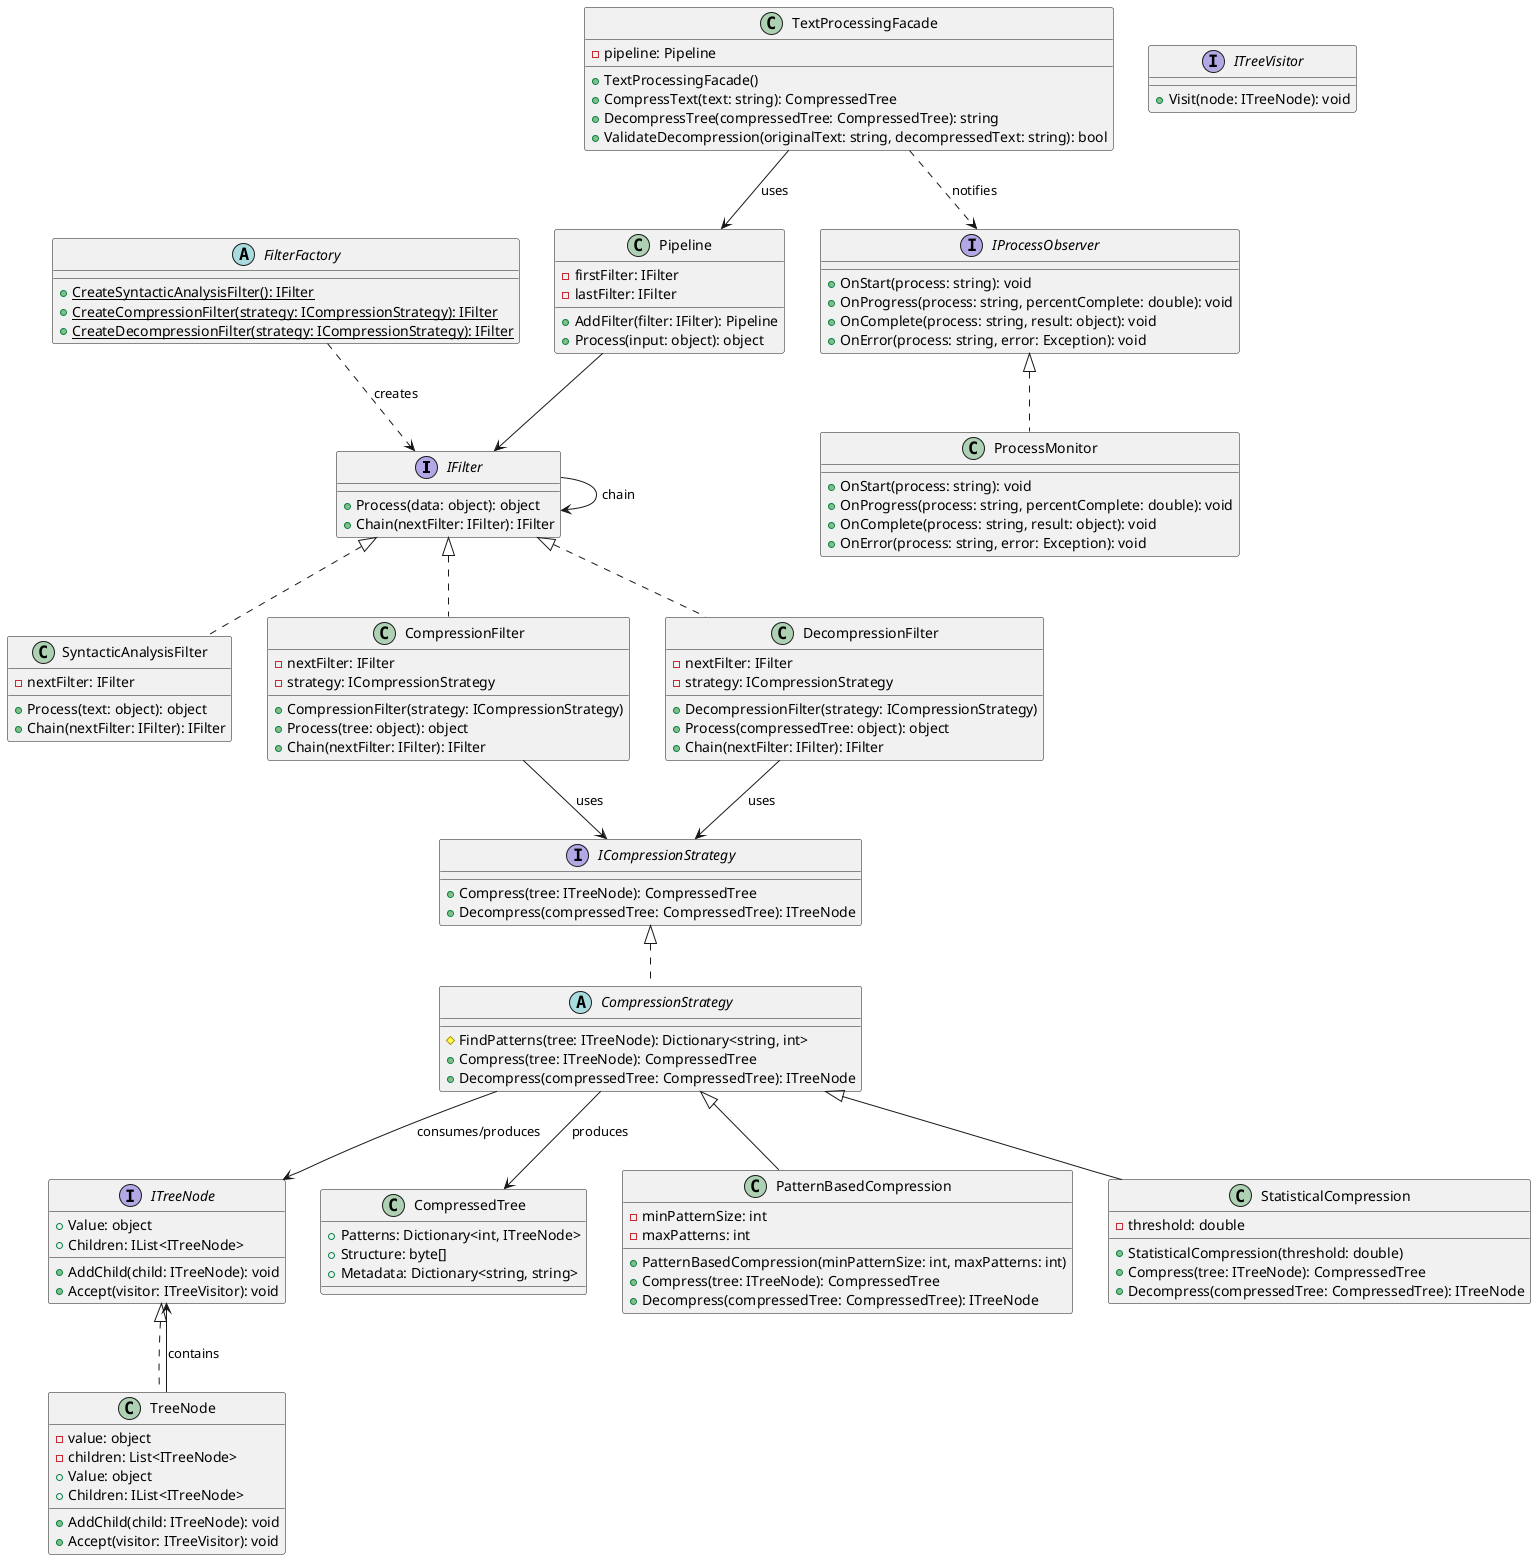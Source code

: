 @startuml Tree Compression System

' Main interfaces
interface IFilter {
    +Process(data: object): object
    +Chain(nextFilter: IFilter): IFilter
}

interface ITreeNode {
    +Value: object
    +Children: IList<ITreeNode>
    +AddChild(child: ITreeNode): void
    +Accept(visitor: ITreeVisitor): void
}

interface ITreeVisitor {
    +Visit(node: ITreeNode): void
}

interface ICompressionStrategy {
    +Compress(tree: ITreeNode): CompressedTree
    +Decompress(compressedTree: CompressedTree): ITreeNode
}

' Abstract factory for filters
abstract class FilterFactory {
    +{static} CreateSyntacticAnalysisFilter(): IFilter
    +{static} CreateCompressionFilter(strategy: ICompressionStrategy): IFilter
    +{static} CreateDecompressionFilter(strategy: ICompressionStrategy): IFilter
}

' Concrete filters
class SyntacticAnalysisFilter implements IFilter {
    -nextFilter: IFilter
    +Process(text: object): object
    +Chain(nextFilter: IFilter): IFilter
}


class CompressionFilter implements IFilter {
    -nextFilter: IFilter
    -strategy: ICompressionStrategy
    +CompressionFilter(strategy: ICompressionStrategy)
    +Process(tree: object): object
    +Chain(nextFilter: IFilter): IFilter
}

class DecompressionFilter implements IFilter {
    -nextFilter: IFilter
    -strategy: ICompressionStrategy
    +DecompressionFilter(strategy: ICompressionStrategy)
    +Process(compressedTree: object): object
    +Chain(nextFilter: IFilter): IFilter
}

' Tree structure (Composite pattern)
class TreeNode implements ITreeNode {
    -value: object
    -children: List<ITreeNode>
    +Value: object
    +Children: IList<ITreeNode>
    +AddChild(child: ITreeNode): void
    +Accept(visitor: ITreeVisitor): void
}

class CompressedTree {
    +Patterns: Dictionary<int, ITreeNode>
    +Structure: byte[]
    +Metadata: Dictionary<string, string>
}

' Strategy pattern for compression
abstract class CompressionStrategy implements ICompressionStrategy {
    #FindPatterns(tree: ITreeNode): Dictionary<string, int>
    +Compress(tree: ITreeNode): CompressedTree
    +Decompress(compressedTree: CompressedTree): ITreeNode
}

class PatternBasedCompression extends CompressionStrategy {
    -minPatternSize: int
    -maxPatterns: int
    +PatternBasedCompression(minPatternSize: int, maxPatterns: int)
    +Compress(tree: ITreeNode): CompressedTree
    +Decompress(compressedTree: CompressedTree): ITreeNode
}

class StatisticalCompression extends CompressionStrategy {
    -threshold: double
    +StatisticalCompression(threshold: double)
    +Compress(tree: ITreeNode): CompressedTree
    +Decompress(compressedTree: CompressedTree): ITreeNode
}

' Pipeline (Pipes and Filters implementation)
class Pipeline {
    -firstFilter: IFilter
    -lastFilter: IFilter
    +AddFilter(filter: IFilter): Pipeline
    +Process(input: object): object
}

class TextProcessingFacade {
    -pipeline: Pipeline
    +TextProcessingFacade()
    +CompressText(text: string): CompressedTree
    +DecompressTree(compressedTree: CompressedTree): string
    +ValidateDecompression(originalText: string, decompressedText: string): bool
}

' Observer Pattern for monitoring
interface IProcessObserver {
    +OnStart(process: string): void
    +OnProgress(process: string, percentComplete: double): void
    +OnComplete(process: string, result: object): void
    +OnError(process: string, error: Exception): void
}

class ProcessMonitor implements IProcessObserver {
    +OnStart(process: string): void
    +OnProgress(process: string, percentComplete: double): void
    +OnComplete(process: string, result: object): void
    +OnError(process: string, error: Exception): void
}

' Relationships
Pipeline --> IFilter
IFilter --> IFilter: chain
FilterFactory ..> IFilter: creates
CompressionFilter --> ICompressionStrategy: uses
DecompressionFilter --> ICompressionStrategy: uses
TextProcessingFacade --> Pipeline: uses
TreeNode --> ITreeNode: contains
CompressionStrategy --> CompressedTree: produces
CompressionStrategy --> ITreeNode: consumes/produces
TextProcessingFacade ..> IProcessObserver: notifies

@enduml